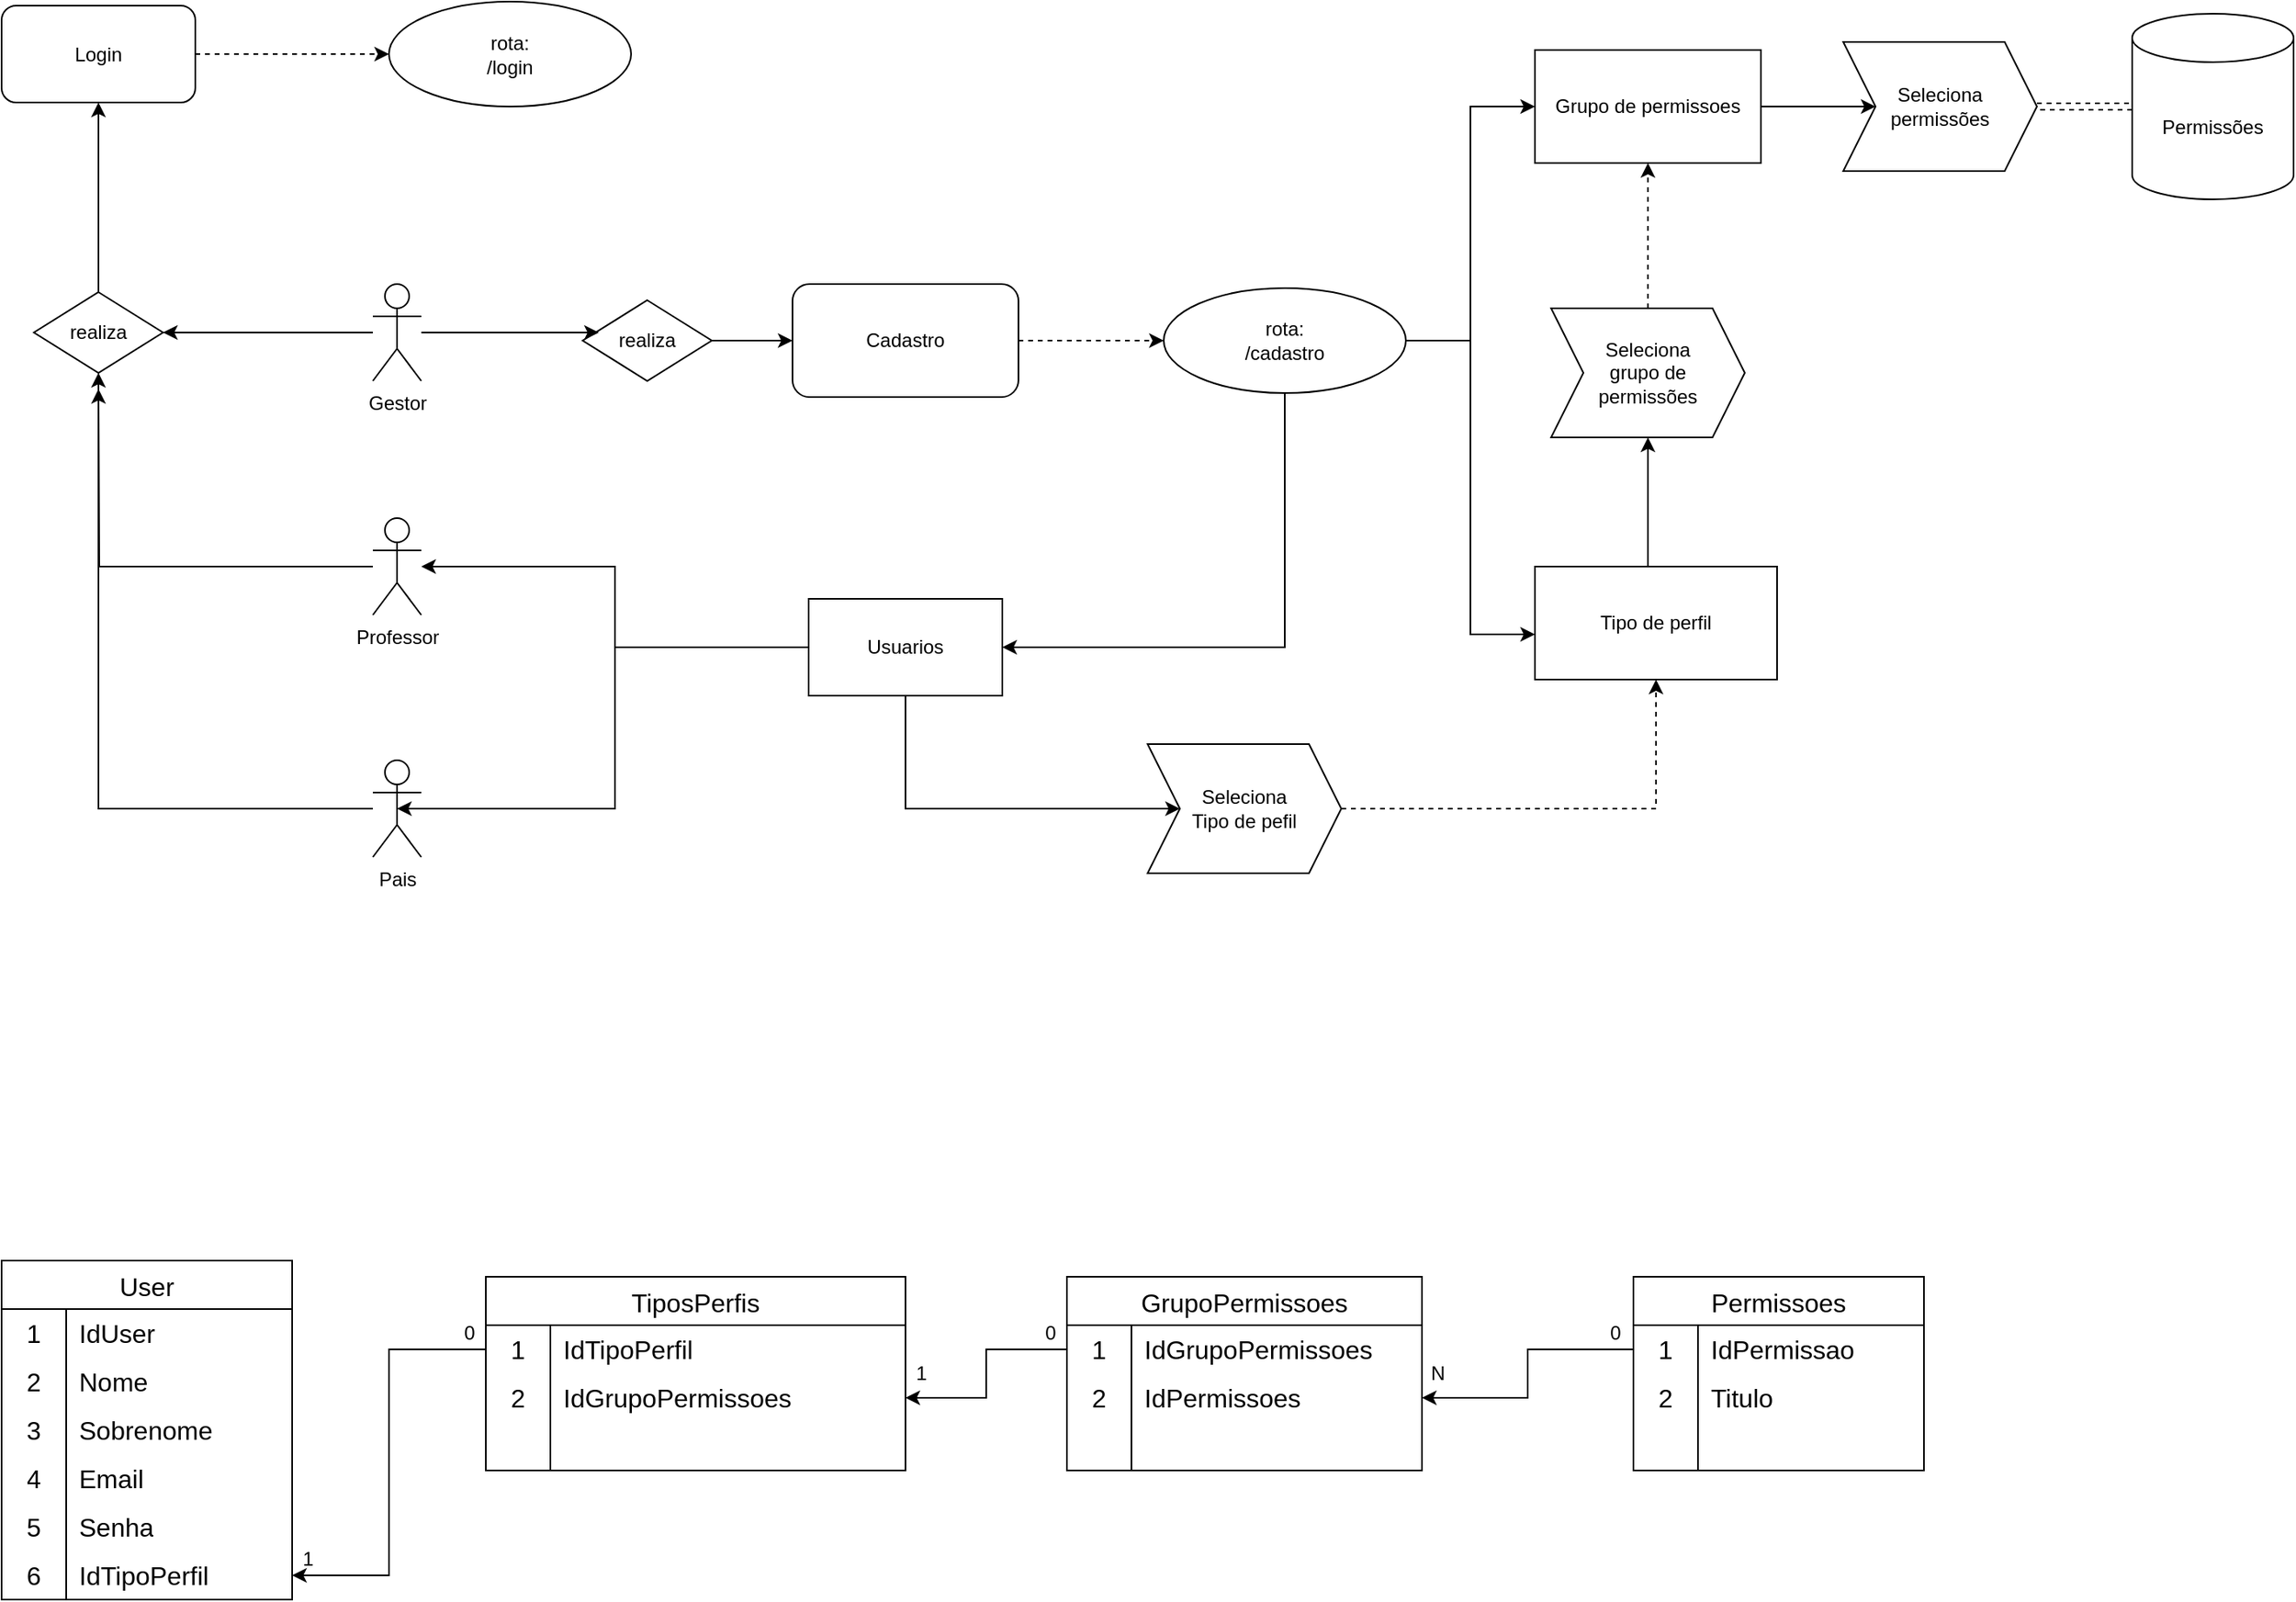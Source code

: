 <mxfile version="24.7.1" type="github">
  <diagram name="Página-1" id="xj9Nz4BdobfexnDPMyn_">
    <mxGraphModel dx="2963" dy="1103" grid="1" gridSize="10" guides="1" tooltips="1" connect="1" arrows="1" fold="1" page="1" pageScale="1" pageWidth="827" pageHeight="1169" math="0" shadow="0">
      <root>
        <mxCell id="0" />
        <mxCell id="1" parent="0" />
        <mxCell id="tCXFW3yMi8JAwFWYWV_s-47" style="edgeStyle=orthogonalEdgeStyle;rounded=0;orthogonalLoop=1;jettySize=auto;html=1;" edge="1" parent="1" source="tCXFW3yMi8JAwFWYWV_s-1">
          <mxGeometry relative="1" as="geometry">
            <mxPoint x="100" y="260" as="targetPoint" />
          </mxGeometry>
        </mxCell>
        <mxCell id="tCXFW3yMi8JAwFWYWV_s-1" value="Professor" style="shape=umlActor;verticalLabelPosition=bottom;verticalAlign=top;html=1;outlineConnect=0;" vertex="1" parent="1">
          <mxGeometry x="270" y="340" width="30" height="60" as="geometry" />
        </mxCell>
        <mxCell id="tCXFW3yMi8JAwFWYWV_s-48" style="edgeStyle=orthogonalEdgeStyle;rounded=0;orthogonalLoop=1;jettySize=auto;html=1;entryX=0.5;entryY=1;entryDx=0;entryDy=0;" edge="1" parent="1" source="tCXFW3yMi8JAwFWYWV_s-2" target="tCXFW3yMi8JAwFWYWV_s-29">
          <mxGeometry relative="1" as="geometry" />
        </mxCell>
        <mxCell id="tCXFW3yMi8JAwFWYWV_s-2" value="Pais" style="shape=umlActor;verticalLabelPosition=bottom;verticalAlign=top;html=1;outlineConnect=0;" vertex="1" parent="1">
          <mxGeometry x="270" y="490" width="30" height="60" as="geometry" />
        </mxCell>
        <mxCell id="tCXFW3yMi8JAwFWYWV_s-200" style="edgeStyle=orthogonalEdgeStyle;rounded=0;orthogonalLoop=1;jettySize=auto;html=1;entryX=0;entryY=0.5;entryDx=0;entryDy=0;dashed=1;" edge="1" parent="1" source="tCXFW3yMi8JAwFWYWV_s-4" target="tCXFW3yMi8JAwFWYWV_s-121">
          <mxGeometry relative="1" as="geometry" />
        </mxCell>
        <mxCell id="tCXFW3yMi8JAwFWYWV_s-4" value="Cadastro" style="rounded=1;whiteSpace=wrap;html=1;" vertex="1" parent="1">
          <mxGeometry x="530" y="195" width="140" height="70" as="geometry" />
        </mxCell>
        <mxCell id="tCXFW3yMi8JAwFWYWV_s-41" style="edgeStyle=orthogonalEdgeStyle;rounded=0;orthogonalLoop=1;jettySize=auto;html=1;entryX=1;entryY=0.5;entryDx=0;entryDy=0;" edge="1" parent="1" source="tCXFW3yMi8JAwFWYWV_s-5" target="tCXFW3yMi8JAwFWYWV_s-29">
          <mxGeometry relative="1" as="geometry" />
        </mxCell>
        <mxCell id="tCXFW3yMi8JAwFWYWV_s-5" value="Gestor" style="shape=umlActor;verticalLabelPosition=bottom;verticalAlign=top;html=1;outlineConnect=0;" vertex="1" parent="1">
          <mxGeometry x="270" y="195" width="30" height="60" as="geometry" />
        </mxCell>
        <mxCell id="tCXFW3yMi8JAwFWYWV_s-45" style="edgeStyle=orthogonalEdgeStyle;rounded=0;orthogonalLoop=1;jettySize=auto;html=1;" edge="1" parent="1" source="tCXFW3yMi8JAwFWYWV_s-7" target="tCXFW3yMi8JAwFWYWV_s-4">
          <mxGeometry relative="1" as="geometry" />
        </mxCell>
        <mxCell id="tCXFW3yMi8JAwFWYWV_s-7" value="realiza" style="rhombus;whiteSpace=wrap;html=1;" vertex="1" parent="1">
          <mxGeometry x="400" y="205" width="80" height="50" as="geometry" />
        </mxCell>
        <mxCell id="tCXFW3yMi8JAwFWYWV_s-126" style="edgeStyle=orthogonalEdgeStyle;rounded=0;orthogonalLoop=1;jettySize=auto;html=1;entryX=0;entryY=0.5;entryDx=0;entryDy=0;dashed=1;" edge="1" parent="1" source="tCXFW3yMi8JAwFWYWV_s-19" target="tCXFW3yMi8JAwFWYWV_s-125">
          <mxGeometry relative="1" as="geometry" />
        </mxCell>
        <mxCell id="tCXFW3yMi8JAwFWYWV_s-19" value="Login" style="rounded=1;whiteSpace=wrap;html=1;" vertex="1" parent="1">
          <mxGeometry x="40" y="22.5" width="120" height="60" as="geometry" />
        </mxCell>
        <mxCell id="tCXFW3yMi8JAwFWYWV_s-42" style="edgeStyle=orthogonalEdgeStyle;rounded=0;orthogonalLoop=1;jettySize=auto;html=1;entryX=0.5;entryY=1;entryDx=0;entryDy=0;" edge="1" parent="1" source="tCXFW3yMi8JAwFWYWV_s-29" target="tCXFW3yMi8JAwFWYWV_s-19">
          <mxGeometry relative="1" as="geometry" />
        </mxCell>
        <mxCell id="tCXFW3yMi8JAwFWYWV_s-29" value="realiza" style="rhombus;whiteSpace=wrap;html=1;" vertex="1" parent="1">
          <mxGeometry x="60" y="200" width="80" height="50" as="geometry" />
        </mxCell>
        <mxCell id="tCXFW3yMi8JAwFWYWV_s-37" style="edgeStyle=orthogonalEdgeStyle;rounded=0;orthogonalLoop=1;jettySize=auto;html=1;entryX=0.125;entryY=0.4;entryDx=0;entryDy=0;entryPerimeter=0;" edge="1" parent="1" source="tCXFW3yMi8JAwFWYWV_s-5" target="tCXFW3yMi8JAwFWYWV_s-7">
          <mxGeometry relative="1" as="geometry" />
        </mxCell>
        <mxCell id="tCXFW3yMi8JAwFWYWV_s-202" style="edgeStyle=orthogonalEdgeStyle;rounded=0;orthogonalLoop=1;jettySize=auto;html=1;entryX=1;entryY=0.5;entryDx=0;entryDy=0;" edge="1" parent="1" source="tCXFW3yMi8JAwFWYWV_s-121" target="tCXFW3yMi8JAwFWYWV_s-201">
          <mxGeometry relative="1" as="geometry">
            <Array as="points">
              <mxPoint x="835" y="420" />
            </Array>
          </mxGeometry>
        </mxCell>
        <mxCell id="tCXFW3yMi8JAwFWYWV_s-210" style="edgeStyle=orthogonalEdgeStyle;rounded=0;orthogonalLoop=1;jettySize=auto;html=1;entryX=0;entryY=0.5;entryDx=0;entryDy=0;" edge="1" parent="1" source="tCXFW3yMi8JAwFWYWV_s-121" target="tCXFW3yMi8JAwFWYWV_s-206">
          <mxGeometry relative="1" as="geometry" />
        </mxCell>
        <mxCell id="tCXFW3yMi8JAwFWYWV_s-121" value="&lt;div&gt;rota:&lt;/div&gt;&lt;div&gt;/cadastro&lt;/div&gt;" style="ellipse;whiteSpace=wrap;html=1;" vertex="1" parent="1">
          <mxGeometry x="760" y="197.5" width="150" height="65" as="geometry" />
        </mxCell>
        <mxCell id="tCXFW3yMi8JAwFWYWV_s-125" value="&lt;div&gt;rota:&lt;/div&gt;&lt;div&gt;/login&lt;/div&gt;" style="ellipse;whiteSpace=wrap;html=1;" vertex="1" parent="1">
          <mxGeometry x="280" y="20" width="150" height="65" as="geometry" />
        </mxCell>
        <mxCell id="tCXFW3yMi8JAwFWYWV_s-127" value="User" style="shape=table;startSize=30;container=1;collapsible=0;childLayout=tableLayout;fixedRows=1;rowLines=0;fontStyle=0;strokeColor=default;fontSize=16;" vertex="1" parent="1">
          <mxGeometry x="40" y="800" width="180" height="210" as="geometry" />
        </mxCell>
        <mxCell id="tCXFW3yMi8JAwFWYWV_s-128" value="" style="shape=tableRow;horizontal=0;startSize=0;swimlaneHead=0;swimlaneBody=0;top=0;left=0;bottom=0;right=0;collapsible=0;dropTarget=0;fillColor=none;points=[[0,0.5],[1,0.5]];portConstraint=eastwest;strokeColor=inherit;fontSize=16;" vertex="1" parent="tCXFW3yMi8JAwFWYWV_s-127">
          <mxGeometry y="30" width="180" height="30" as="geometry" />
        </mxCell>
        <mxCell id="tCXFW3yMi8JAwFWYWV_s-129" value="1" style="shape=partialRectangle;html=1;whiteSpace=wrap;connectable=0;fillColor=none;top=0;left=0;bottom=0;right=0;overflow=hidden;pointerEvents=1;strokeColor=inherit;fontSize=16;" vertex="1" parent="tCXFW3yMi8JAwFWYWV_s-128">
          <mxGeometry width="40" height="30" as="geometry">
            <mxRectangle width="40" height="30" as="alternateBounds" />
          </mxGeometry>
        </mxCell>
        <mxCell id="tCXFW3yMi8JAwFWYWV_s-130" value="IdUser" style="shape=partialRectangle;html=1;whiteSpace=wrap;connectable=0;fillColor=none;top=0;left=0;bottom=0;right=0;align=left;spacingLeft=6;overflow=hidden;strokeColor=inherit;fontSize=16;" vertex="1" parent="tCXFW3yMi8JAwFWYWV_s-128">
          <mxGeometry x="40" width="140" height="30" as="geometry">
            <mxRectangle width="140" height="30" as="alternateBounds" />
          </mxGeometry>
        </mxCell>
        <mxCell id="tCXFW3yMi8JAwFWYWV_s-182" value="" style="shape=tableRow;horizontal=0;startSize=0;swimlaneHead=0;swimlaneBody=0;top=0;left=0;bottom=0;right=0;collapsible=0;dropTarget=0;fillColor=none;points=[[0,0.5],[1,0.5]];portConstraint=eastwest;strokeColor=inherit;fontSize=16;" vertex="1" parent="tCXFW3yMi8JAwFWYWV_s-127">
          <mxGeometry y="60" width="180" height="30" as="geometry" />
        </mxCell>
        <mxCell id="tCXFW3yMi8JAwFWYWV_s-183" value="2" style="shape=partialRectangle;html=1;whiteSpace=wrap;connectable=0;fillColor=none;top=0;left=0;bottom=0;right=0;overflow=hidden;pointerEvents=1;strokeColor=inherit;fontSize=16;" vertex="1" parent="tCXFW3yMi8JAwFWYWV_s-182">
          <mxGeometry width="40" height="30" as="geometry">
            <mxRectangle width="40" height="30" as="alternateBounds" />
          </mxGeometry>
        </mxCell>
        <mxCell id="tCXFW3yMi8JAwFWYWV_s-184" value="Nome" style="shape=partialRectangle;html=1;whiteSpace=wrap;connectable=0;fillColor=none;top=0;left=0;bottom=0;right=0;align=left;spacingLeft=6;overflow=hidden;strokeColor=inherit;fontSize=16;" vertex="1" parent="tCXFW3yMi8JAwFWYWV_s-182">
          <mxGeometry x="40" width="140" height="30" as="geometry">
            <mxRectangle width="140" height="30" as="alternateBounds" />
          </mxGeometry>
        </mxCell>
        <mxCell id="tCXFW3yMi8JAwFWYWV_s-131" value="" style="shape=tableRow;horizontal=0;startSize=0;swimlaneHead=0;swimlaneBody=0;top=0;left=0;bottom=0;right=0;collapsible=0;dropTarget=0;fillColor=none;points=[[0,0.5],[1,0.5]];portConstraint=eastwest;strokeColor=inherit;fontSize=16;" vertex="1" parent="tCXFW3yMi8JAwFWYWV_s-127">
          <mxGeometry y="90" width="180" height="30" as="geometry" />
        </mxCell>
        <mxCell id="tCXFW3yMi8JAwFWYWV_s-132" value="3" style="shape=partialRectangle;html=1;whiteSpace=wrap;connectable=0;fillColor=none;top=0;left=0;bottom=0;right=0;overflow=hidden;strokeColor=inherit;fontSize=16;" vertex="1" parent="tCXFW3yMi8JAwFWYWV_s-131">
          <mxGeometry width="40" height="30" as="geometry">
            <mxRectangle width="40" height="30" as="alternateBounds" />
          </mxGeometry>
        </mxCell>
        <mxCell id="tCXFW3yMi8JAwFWYWV_s-133" value="Sobrenome" style="shape=partialRectangle;html=1;whiteSpace=wrap;connectable=0;fillColor=none;top=0;left=0;bottom=0;right=0;align=left;spacingLeft=6;overflow=hidden;strokeColor=inherit;fontSize=16;" vertex="1" parent="tCXFW3yMi8JAwFWYWV_s-131">
          <mxGeometry x="40" width="140" height="30" as="geometry">
            <mxRectangle width="140" height="30" as="alternateBounds" />
          </mxGeometry>
        </mxCell>
        <mxCell id="tCXFW3yMi8JAwFWYWV_s-134" value="" style="shape=tableRow;horizontal=0;startSize=0;swimlaneHead=0;swimlaneBody=0;top=0;left=0;bottom=0;right=0;collapsible=0;dropTarget=0;fillColor=none;points=[[0,0.5],[1,0.5]];portConstraint=eastwest;strokeColor=inherit;fontSize=16;" vertex="1" parent="tCXFW3yMi8JAwFWYWV_s-127">
          <mxGeometry y="120" width="180" height="30" as="geometry" />
        </mxCell>
        <mxCell id="tCXFW3yMi8JAwFWYWV_s-135" value="4" style="shape=partialRectangle;html=1;whiteSpace=wrap;connectable=0;fillColor=none;top=0;left=0;bottom=0;right=0;overflow=hidden;strokeColor=inherit;fontSize=16;" vertex="1" parent="tCXFW3yMi8JAwFWYWV_s-134">
          <mxGeometry width="40" height="30" as="geometry">
            <mxRectangle width="40" height="30" as="alternateBounds" />
          </mxGeometry>
        </mxCell>
        <mxCell id="tCXFW3yMi8JAwFWYWV_s-136" value="Email" style="shape=partialRectangle;html=1;whiteSpace=wrap;connectable=0;fillColor=none;top=0;left=0;bottom=0;right=0;align=left;spacingLeft=6;overflow=hidden;strokeColor=inherit;fontSize=16;" vertex="1" parent="tCXFW3yMi8JAwFWYWV_s-134">
          <mxGeometry x="40" width="140" height="30" as="geometry">
            <mxRectangle width="140" height="30" as="alternateBounds" />
          </mxGeometry>
        </mxCell>
        <mxCell id="tCXFW3yMi8JAwFWYWV_s-137" value="" style="shape=tableRow;horizontal=0;startSize=0;swimlaneHead=0;swimlaneBody=0;top=0;left=0;bottom=0;right=0;collapsible=0;dropTarget=0;fillColor=none;points=[[0,0.5],[1,0.5]];portConstraint=eastwest;strokeColor=inherit;fontSize=16;" vertex="1" parent="tCXFW3yMi8JAwFWYWV_s-127">
          <mxGeometry y="150" width="180" height="30" as="geometry" />
        </mxCell>
        <mxCell id="tCXFW3yMi8JAwFWYWV_s-138" value="5" style="shape=partialRectangle;html=1;whiteSpace=wrap;connectable=0;fillColor=none;top=0;left=0;bottom=0;right=0;overflow=hidden;strokeColor=inherit;fontSize=16;" vertex="1" parent="tCXFW3yMi8JAwFWYWV_s-137">
          <mxGeometry width="40" height="30" as="geometry">
            <mxRectangle width="40" height="30" as="alternateBounds" />
          </mxGeometry>
        </mxCell>
        <mxCell id="tCXFW3yMi8JAwFWYWV_s-139" value="Senha" style="shape=partialRectangle;html=1;whiteSpace=wrap;connectable=0;fillColor=none;top=0;left=0;bottom=0;right=0;align=left;spacingLeft=6;overflow=hidden;strokeColor=inherit;fontSize=16;" vertex="1" parent="tCXFW3yMi8JAwFWYWV_s-137">
          <mxGeometry x="40" width="140" height="30" as="geometry">
            <mxRectangle width="140" height="30" as="alternateBounds" />
          </mxGeometry>
        </mxCell>
        <mxCell id="tCXFW3yMi8JAwFWYWV_s-140" value="" style="shape=tableRow;horizontal=0;startSize=0;swimlaneHead=0;swimlaneBody=0;top=0;left=0;bottom=0;right=0;collapsible=0;dropTarget=0;fillColor=none;points=[[0,0.5],[1,0.5]];portConstraint=eastwest;strokeColor=inherit;fontSize=16;" vertex="1" parent="tCXFW3yMi8JAwFWYWV_s-127">
          <mxGeometry y="180" width="180" height="30" as="geometry" />
        </mxCell>
        <mxCell id="tCXFW3yMi8JAwFWYWV_s-141" value="6" style="shape=partialRectangle;html=1;whiteSpace=wrap;connectable=0;fillColor=none;top=0;left=0;bottom=0;right=0;overflow=hidden;strokeColor=inherit;fontSize=16;" vertex="1" parent="tCXFW3yMi8JAwFWYWV_s-140">
          <mxGeometry width="40" height="30" as="geometry">
            <mxRectangle width="40" height="30" as="alternateBounds" />
          </mxGeometry>
        </mxCell>
        <mxCell id="tCXFW3yMi8JAwFWYWV_s-142" value="IdTipoPerfil" style="shape=partialRectangle;html=1;whiteSpace=wrap;connectable=0;fillColor=none;top=0;left=0;bottom=0;right=0;align=left;spacingLeft=6;overflow=hidden;strokeColor=inherit;fontSize=16;" vertex="1" parent="tCXFW3yMi8JAwFWYWV_s-140">
          <mxGeometry x="40" width="140" height="30" as="geometry">
            <mxRectangle width="140" height="30" as="alternateBounds" />
          </mxGeometry>
        </mxCell>
        <mxCell id="tCXFW3yMi8JAwFWYWV_s-143" value="TiposPerfis" style="shape=table;startSize=30;container=1;collapsible=0;childLayout=tableLayout;fixedRows=1;rowLines=0;fontStyle=0;strokeColor=default;fontSize=16;" vertex="1" parent="1">
          <mxGeometry x="340" y="810" width="260" height="120" as="geometry" />
        </mxCell>
        <mxCell id="tCXFW3yMi8JAwFWYWV_s-144" value="" style="shape=tableRow;horizontal=0;startSize=0;swimlaneHead=0;swimlaneBody=0;top=0;left=0;bottom=0;right=0;collapsible=0;dropTarget=0;fillColor=none;points=[[0,0.5],[1,0.5]];portConstraint=eastwest;strokeColor=inherit;fontSize=16;" vertex="1" parent="tCXFW3yMi8JAwFWYWV_s-143">
          <mxGeometry y="30" width="260" height="30" as="geometry" />
        </mxCell>
        <mxCell id="tCXFW3yMi8JAwFWYWV_s-145" value="1" style="shape=partialRectangle;html=1;whiteSpace=wrap;connectable=0;fillColor=none;top=0;left=0;bottom=0;right=0;overflow=hidden;pointerEvents=1;strokeColor=inherit;fontSize=16;" vertex="1" parent="tCXFW3yMi8JAwFWYWV_s-144">
          <mxGeometry width="40" height="30" as="geometry">
            <mxRectangle width="40" height="30" as="alternateBounds" />
          </mxGeometry>
        </mxCell>
        <mxCell id="tCXFW3yMi8JAwFWYWV_s-146" value="IdTipoPerfil" style="shape=partialRectangle;html=1;whiteSpace=wrap;connectable=0;fillColor=none;top=0;left=0;bottom=0;right=0;align=left;spacingLeft=6;overflow=hidden;strokeColor=inherit;fontSize=16;" vertex="1" parent="tCXFW3yMi8JAwFWYWV_s-144">
          <mxGeometry x="40" width="220" height="30" as="geometry">
            <mxRectangle width="220" height="30" as="alternateBounds" />
          </mxGeometry>
        </mxCell>
        <mxCell id="tCXFW3yMi8JAwFWYWV_s-147" value="" style="shape=tableRow;horizontal=0;startSize=0;swimlaneHead=0;swimlaneBody=0;top=0;left=0;bottom=0;right=0;collapsible=0;dropTarget=0;fillColor=none;points=[[0,0.5],[1,0.5]];portConstraint=eastwest;strokeColor=inherit;fontSize=16;" vertex="1" parent="tCXFW3yMi8JAwFWYWV_s-143">
          <mxGeometry y="60" width="260" height="30" as="geometry" />
        </mxCell>
        <mxCell id="tCXFW3yMi8JAwFWYWV_s-148" value="2" style="shape=partialRectangle;html=1;whiteSpace=wrap;connectable=0;fillColor=none;top=0;left=0;bottom=0;right=0;overflow=hidden;strokeColor=inherit;fontSize=16;" vertex="1" parent="tCXFW3yMi8JAwFWYWV_s-147">
          <mxGeometry width="40" height="30" as="geometry">
            <mxRectangle width="40" height="30" as="alternateBounds" />
          </mxGeometry>
        </mxCell>
        <mxCell id="tCXFW3yMi8JAwFWYWV_s-149" value="IdGrupoPermissoes" style="shape=partialRectangle;html=1;whiteSpace=wrap;connectable=0;fillColor=none;top=0;left=0;bottom=0;right=0;align=left;spacingLeft=6;overflow=hidden;strokeColor=inherit;fontSize=16;" vertex="1" parent="tCXFW3yMi8JAwFWYWV_s-147">
          <mxGeometry x="40" width="220" height="30" as="geometry">
            <mxRectangle width="220" height="30" as="alternateBounds" />
          </mxGeometry>
        </mxCell>
        <mxCell id="tCXFW3yMi8JAwFWYWV_s-150" value="" style="shape=tableRow;horizontal=0;startSize=0;swimlaneHead=0;swimlaneBody=0;top=0;left=0;bottom=0;right=0;collapsible=0;dropTarget=0;fillColor=none;points=[[0,0.5],[1,0.5]];portConstraint=eastwest;strokeColor=inherit;fontSize=16;" vertex="1" parent="tCXFW3yMi8JAwFWYWV_s-143">
          <mxGeometry y="90" width="260" height="30" as="geometry" />
        </mxCell>
        <mxCell id="tCXFW3yMi8JAwFWYWV_s-151" value="" style="shape=partialRectangle;html=1;whiteSpace=wrap;connectable=0;fillColor=none;top=0;left=0;bottom=0;right=0;overflow=hidden;strokeColor=inherit;fontSize=16;" vertex="1" parent="tCXFW3yMi8JAwFWYWV_s-150">
          <mxGeometry width="40" height="30" as="geometry">
            <mxRectangle width="40" height="30" as="alternateBounds" />
          </mxGeometry>
        </mxCell>
        <mxCell id="tCXFW3yMi8JAwFWYWV_s-152" value="" style="shape=partialRectangle;html=1;whiteSpace=wrap;connectable=0;fillColor=none;top=0;left=0;bottom=0;right=0;align=left;spacingLeft=6;overflow=hidden;strokeColor=inherit;fontSize=16;" vertex="1" parent="tCXFW3yMi8JAwFWYWV_s-150">
          <mxGeometry x="40" width="220" height="30" as="geometry">
            <mxRectangle width="220" height="30" as="alternateBounds" />
          </mxGeometry>
        </mxCell>
        <mxCell id="tCXFW3yMi8JAwFWYWV_s-160" value="Permissoes" style="shape=table;startSize=30;container=1;collapsible=0;childLayout=tableLayout;fixedRows=1;rowLines=0;fontStyle=0;strokeColor=default;fontSize=16;" vertex="1" parent="1">
          <mxGeometry x="1051" y="810" width="180" height="120" as="geometry" />
        </mxCell>
        <mxCell id="tCXFW3yMi8JAwFWYWV_s-161" value="" style="shape=tableRow;horizontal=0;startSize=0;swimlaneHead=0;swimlaneBody=0;top=0;left=0;bottom=0;right=0;collapsible=0;dropTarget=0;fillColor=none;points=[[0,0.5],[1,0.5]];portConstraint=eastwest;strokeColor=inherit;fontSize=16;" vertex="1" parent="tCXFW3yMi8JAwFWYWV_s-160">
          <mxGeometry y="30" width="180" height="30" as="geometry" />
        </mxCell>
        <mxCell id="tCXFW3yMi8JAwFWYWV_s-162" value="1" style="shape=partialRectangle;html=1;whiteSpace=wrap;connectable=0;fillColor=none;top=0;left=0;bottom=0;right=0;overflow=hidden;pointerEvents=1;strokeColor=inherit;fontSize=16;" vertex="1" parent="tCXFW3yMi8JAwFWYWV_s-161">
          <mxGeometry width="40" height="30" as="geometry">
            <mxRectangle width="40" height="30" as="alternateBounds" />
          </mxGeometry>
        </mxCell>
        <mxCell id="tCXFW3yMi8JAwFWYWV_s-163" value="IdPermissao" style="shape=partialRectangle;html=1;whiteSpace=wrap;connectable=0;fillColor=none;top=0;left=0;bottom=0;right=0;align=left;spacingLeft=6;overflow=hidden;strokeColor=inherit;fontSize=16;" vertex="1" parent="tCXFW3yMi8JAwFWYWV_s-161">
          <mxGeometry x="40" width="140" height="30" as="geometry">
            <mxRectangle width="140" height="30" as="alternateBounds" />
          </mxGeometry>
        </mxCell>
        <mxCell id="tCXFW3yMi8JAwFWYWV_s-164" value="" style="shape=tableRow;horizontal=0;startSize=0;swimlaneHead=0;swimlaneBody=0;top=0;left=0;bottom=0;right=0;collapsible=0;dropTarget=0;fillColor=none;points=[[0,0.5],[1,0.5]];portConstraint=eastwest;strokeColor=inherit;fontSize=16;" vertex="1" parent="tCXFW3yMi8JAwFWYWV_s-160">
          <mxGeometry y="60" width="180" height="30" as="geometry" />
        </mxCell>
        <mxCell id="tCXFW3yMi8JAwFWYWV_s-165" value="2" style="shape=partialRectangle;html=1;whiteSpace=wrap;connectable=0;fillColor=none;top=0;left=0;bottom=0;right=0;overflow=hidden;strokeColor=inherit;fontSize=16;" vertex="1" parent="tCXFW3yMi8JAwFWYWV_s-164">
          <mxGeometry width="40" height="30" as="geometry">
            <mxRectangle width="40" height="30" as="alternateBounds" />
          </mxGeometry>
        </mxCell>
        <mxCell id="tCXFW3yMi8JAwFWYWV_s-166" value="&lt;div&gt;Titulo&lt;/div&gt;" style="shape=partialRectangle;html=1;whiteSpace=wrap;connectable=0;fillColor=none;top=0;left=0;bottom=0;right=0;align=left;spacingLeft=6;overflow=hidden;strokeColor=inherit;fontSize=16;" vertex="1" parent="tCXFW3yMi8JAwFWYWV_s-164">
          <mxGeometry x="40" width="140" height="30" as="geometry">
            <mxRectangle width="140" height="30" as="alternateBounds" />
          </mxGeometry>
        </mxCell>
        <mxCell id="tCXFW3yMi8JAwFWYWV_s-167" value="" style="shape=tableRow;horizontal=0;startSize=0;swimlaneHead=0;swimlaneBody=0;top=0;left=0;bottom=0;right=0;collapsible=0;dropTarget=0;fillColor=none;points=[[0,0.5],[1,0.5]];portConstraint=eastwest;strokeColor=inherit;fontSize=16;" vertex="1" parent="tCXFW3yMi8JAwFWYWV_s-160">
          <mxGeometry y="90" width="180" height="30" as="geometry" />
        </mxCell>
        <mxCell id="tCXFW3yMi8JAwFWYWV_s-168" value="" style="shape=partialRectangle;html=1;whiteSpace=wrap;connectable=0;fillColor=none;top=0;left=0;bottom=0;right=0;overflow=hidden;strokeColor=inherit;fontSize=16;" vertex="1" parent="tCXFW3yMi8JAwFWYWV_s-167">
          <mxGeometry width="40" height="30" as="geometry">
            <mxRectangle width="40" height="30" as="alternateBounds" />
          </mxGeometry>
        </mxCell>
        <mxCell id="tCXFW3yMi8JAwFWYWV_s-169" value="" style="shape=partialRectangle;html=1;whiteSpace=wrap;connectable=0;fillColor=none;top=0;left=0;bottom=0;right=0;align=left;spacingLeft=6;overflow=hidden;strokeColor=inherit;fontSize=16;" vertex="1" parent="tCXFW3yMi8JAwFWYWV_s-167">
          <mxGeometry x="40" width="140" height="30" as="geometry">
            <mxRectangle width="140" height="30" as="alternateBounds" />
          </mxGeometry>
        </mxCell>
        <mxCell id="tCXFW3yMi8JAwFWYWV_s-170" value="GrupoPermissoes" style="shape=table;startSize=30;container=1;collapsible=0;childLayout=tableLayout;fixedRows=1;rowLines=0;fontStyle=0;strokeColor=default;fontSize=16;" vertex="1" parent="1">
          <mxGeometry x="700" y="810" width="220" height="120" as="geometry" />
        </mxCell>
        <mxCell id="tCXFW3yMi8JAwFWYWV_s-171" value="" style="shape=tableRow;horizontal=0;startSize=0;swimlaneHead=0;swimlaneBody=0;top=0;left=0;bottom=0;right=0;collapsible=0;dropTarget=0;fillColor=none;points=[[0,0.5],[1,0.5]];portConstraint=eastwest;strokeColor=inherit;fontSize=16;" vertex="1" parent="tCXFW3yMi8JAwFWYWV_s-170">
          <mxGeometry y="30" width="220" height="30" as="geometry" />
        </mxCell>
        <mxCell id="tCXFW3yMi8JAwFWYWV_s-172" value="1" style="shape=partialRectangle;html=1;whiteSpace=wrap;connectable=0;fillColor=none;top=0;left=0;bottom=0;right=0;overflow=hidden;pointerEvents=1;strokeColor=inherit;fontSize=16;" vertex="1" parent="tCXFW3yMi8JAwFWYWV_s-171">
          <mxGeometry width="40" height="30" as="geometry">
            <mxRectangle width="40" height="30" as="alternateBounds" />
          </mxGeometry>
        </mxCell>
        <mxCell id="tCXFW3yMi8JAwFWYWV_s-173" value="IdGrupoPermissoes" style="shape=partialRectangle;html=1;whiteSpace=wrap;connectable=0;fillColor=none;top=0;left=0;bottom=0;right=0;align=left;spacingLeft=6;overflow=hidden;strokeColor=inherit;fontSize=16;" vertex="1" parent="tCXFW3yMi8JAwFWYWV_s-171">
          <mxGeometry x="40" width="180" height="30" as="geometry">
            <mxRectangle width="180" height="30" as="alternateBounds" />
          </mxGeometry>
        </mxCell>
        <mxCell id="tCXFW3yMi8JAwFWYWV_s-174" value="" style="shape=tableRow;horizontal=0;startSize=0;swimlaneHead=0;swimlaneBody=0;top=0;left=0;bottom=0;right=0;collapsible=0;dropTarget=0;fillColor=none;points=[[0,0.5],[1,0.5]];portConstraint=eastwest;strokeColor=inherit;fontSize=16;" vertex="1" parent="tCXFW3yMi8JAwFWYWV_s-170">
          <mxGeometry y="60" width="220" height="30" as="geometry" />
        </mxCell>
        <mxCell id="tCXFW3yMi8JAwFWYWV_s-175" value="2" style="shape=partialRectangle;html=1;whiteSpace=wrap;connectable=0;fillColor=none;top=0;left=0;bottom=0;right=0;overflow=hidden;strokeColor=inherit;fontSize=16;" vertex="1" parent="tCXFW3yMi8JAwFWYWV_s-174">
          <mxGeometry width="40" height="30" as="geometry">
            <mxRectangle width="40" height="30" as="alternateBounds" />
          </mxGeometry>
        </mxCell>
        <mxCell id="tCXFW3yMi8JAwFWYWV_s-176" value="IdPermissoes" style="shape=partialRectangle;html=1;whiteSpace=wrap;connectable=0;fillColor=none;top=0;left=0;bottom=0;right=0;align=left;spacingLeft=6;overflow=hidden;strokeColor=inherit;fontSize=16;" vertex="1" parent="tCXFW3yMi8JAwFWYWV_s-174">
          <mxGeometry x="40" width="180" height="30" as="geometry">
            <mxRectangle width="180" height="30" as="alternateBounds" />
          </mxGeometry>
        </mxCell>
        <mxCell id="tCXFW3yMi8JAwFWYWV_s-177" value="" style="shape=tableRow;horizontal=0;startSize=0;swimlaneHead=0;swimlaneBody=0;top=0;left=0;bottom=0;right=0;collapsible=0;dropTarget=0;fillColor=none;points=[[0,0.5],[1,0.5]];portConstraint=eastwest;strokeColor=inherit;fontSize=16;" vertex="1" parent="tCXFW3yMi8JAwFWYWV_s-170">
          <mxGeometry y="90" width="220" height="30" as="geometry" />
        </mxCell>
        <mxCell id="tCXFW3yMi8JAwFWYWV_s-178" value="" style="shape=partialRectangle;html=1;whiteSpace=wrap;connectable=0;fillColor=none;top=0;left=0;bottom=0;right=0;overflow=hidden;strokeColor=inherit;fontSize=16;" vertex="1" parent="tCXFW3yMi8JAwFWYWV_s-177">
          <mxGeometry width="40" height="30" as="geometry">
            <mxRectangle width="40" height="30" as="alternateBounds" />
          </mxGeometry>
        </mxCell>
        <mxCell id="tCXFW3yMi8JAwFWYWV_s-179" value="" style="shape=partialRectangle;html=1;whiteSpace=wrap;connectable=0;fillColor=none;top=0;left=0;bottom=0;right=0;align=left;spacingLeft=6;overflow=hidden;strokeColor=inherit;fontSize=16;" vertex="1" parent="tCXFW3yMi8JAwFWYWV_s-177">
          <mxGeometry x="40" width="180" height="30" as="geometry">
            <mxRectangle width="180" height="30" as="alternateBounds" />
          </mxGeometry>
        </mxCell>
        <mxCell id="tCXFW3yMi8JAwFWYWV_s-185" style="edgeStyle=orthogonalEdgeStyle;rounded=0;orthogonalLoop=1;jettySize=auto;html=1;entryX=1;entryY=0.5;entryDx=0;entryDy=0;" edge="1" parent="1" source="tCXFW3yMi8JAwFWYWV_s-144" target="tCXFW3yMi8JAwFWYWV_s-140">
          <mxGeometry relative="1" as="geometry" />
        </mxCell>
        <mxCell id="tCXFW3yMi8JAwFWYWV_s-186" style="edgeStyle=orthogonalEdgeStyle;rounded=0;orthogonalLoop=1;jettySize=auto;html=1;" edge="1" parent="1" source="tCXFW3yMi8JAwFWYWV_s-171" target="tCXFW3yMi8JAwFWYWV_s-147">
          <mxGeometry relative="1" as="geometry" />
        </mxCell>
        <mxCell id="tCXFW3yMi8JAwFWYWV_s-187" style="edgeStyle=orthogonalEdgeStyle;rounded=0;orthogonalLoop=1;jettySize=auto;html=1;entryX=1;entryY=0.5;entryDx=0;entryDy=0;" edge="1" parent="1" source="tCXFW3yMi8JAwFWYWV_s-161" target="tCXFW3yMi8JAwFWYWV_s-174">
          <mxGeometry relative="1" as="geometry" />
        </mxCell>
        <mxCell id="tCXFW3yMi8JAwFWYWV_s-189" value="1" style="text;html=1;align=center;verticalAlign=middle;whiteSpace=wrap;rounded=0;" vertex="1" parent="1">
          <mxGeometry x="200" y="970" width="60" height="30" as="geometry" />
        </mxCell>
        <mxCell id="tCXFW3yMi8JAwFWYWV_s-191" value="0" style="text;html=1;align=center;verticalAlign=middle;whiteSpace=wrap;rounded=0;" vertex="1" parent="1">
          <mxGeometry x="300" y="830" width="60" height="30" as="geometry" />
        </mxCell>
        <mxCell id="tCXFW3yMi8JAwFWYWV_s-192" value="1" style="text;html=1;align=center;verticalAlign=middle;whiteSpace=wrap;rounded=0;" vertex="1" parent="1">
          <mxGeometry x="580" y="855" width="60" height="30" as="geometry" />
        </mxCell>
        <mxCell id="tCXFW3yMi8JAwFWYWV_s-193" value="0" style="text;html=1;align=center;verticalAlign=middle;whiteSpace=wrap;rounded=0;" vertex="1" parent="1">
          <mxGeometry x="660" y="830" width="60" height="30" as="geometry" />
        </mxCell>
        <mxCell id="tCXFW3yMi8JAwFWYWV_s-195" value="N" style="text;html=1;align=center;verticalAlign=middle;whiteSpace=wrap;rounded=0;" vertex="1" parent="1">
          <mxGeometry x="900" y="855" width="60" height="30" as="geometry" />
        </mxCell>
        <mxCell id="tCXFW3yMi8JAwFWYWV_s-196" value="0" style="text;html=1;align=center;verticalAlign=middle;whiteSpace=wrap;rounded=0;" vertex="1" parent="1">
          <mxGeometry x="1010" y="830" width="60" height="30" as="geometry" />
        </mxCell>
        <mxCell id="tCXFW3yMi8JAwFWYWV_s-203" style="edgeStyle=orthogonalEdgeStyle;rounded=0;orthogonalLoop=1;jettySize=auto;html=1;" edge="1" parent="1" source="tCXFW3yMi8JAwFWYWV_s-201" target="tCXFW3yMi8JAwFWYWV_s-1">
          <mxGeometry relative="1" as="geometry" />
        </mxCell>
        <mxCell id="tCXFW3yMi8JAwFWYWV_s-218" style="edgeStyle=orthogonalEdgeStyle;rounded=0;orthogonalLoop=1;jettySize=auto;html=1;entryX=0;entryY=0.5;entryDx=0;entryDy=0;" edge="1" parent="1" source="tCXFW3yMi8JAwFWYWV_s-201" target="tCXFW3yMi8JAwFWYWV_s-217">
          <mxGeometry relative="1" as="geometry">
            <Array as="points">
              <mxPoint x="600" y="520" />
            </Array>
          </mxGeometry>
        </mxCell>
        <mxCell id="tCXFW3yMi8JAwFWYWV_s-201" value="Usuarios" style="rounded=0;whiteSpace=wrap;html=1;" vertex="1" parent="1">
          <mxGeometry x="540" y="390" width="120" height="60" as="geometry" />
        </mxCell>
        <mxCell id="tCXFW3yMi8JAwFWYWV_s-204" style="edgeStyle=orthogonalEdgeStyle;rounded=0;orthogonalLoop=1;jettySize=auto;html=1;entryX=0.5;entryY=0.5;entryDx=0;entryDy=0;entryPerimeter=0;" edge="1" parent="1" source="tCXFW3yMi8JAwFWYWV_s-201" target="tCXFW3yMi8JAwFWYWV_s-2">
          <mxGeometry relative="1" as="geometry">
            <Array as="points">
              <mxPoint x="420" y="420" />
              <mxPoint x="420" y="520" />
            </Array>
          </mxGeometry>
        </mxCell>
        <mxCell id="tCXFW3yMi8JAwFWYWV_s-215" style="edgeStyle=orthogonalEdgeStyle;rounded=0;orthogonalLoop=1;jettySize=auto;html=1;entryX=0.5;entryY=1;entryDx=0;entryDy=0;" edge="1" parent="1" source="tCXFW3yMi8JAwFWYWV_s-205" target="tCXFW3yMi8JAwFWYWV_s-214">
          <mxGeometry relative="1" as="geometry">
            <Array as="points">
              <mxPoint x="1060" y="350" />
              <mxPoint x="1060" y="350" />
            </Array>
          </mxGeometry>
        </mxCell>
        <mxCell id="tCXFW3yMi8JAwFWYWV_s-205" value="Tipo de perfil" style="rounded=0;whiteSpace=wrap;html=1;" vertex="1" parent="1">
          <mxGeometry x="990" y="370" width="150" height="70" as="geometry" />
        </mxCell>
        <mxCell id="tCXFW3yMi8JAwFWYWV_s-212" style="edgeStyle=orthogonalEdgeStyle;rounded=0;orthogonalLoop=1;jettySize=auto;html=1;entryX=0;entryY=0.5;entryDx=0;entryDy=0;" edge="1" parent="1" source="tCXFW3yMi8JAwFWYWV_s-206" target="tCXFW3yMi8JAwFWYWV_s-211">
          <mxGeometry relative="1" as="geometry" />
        </mxCell>
        <mxCell id="tCXFW3yMi8JAwFWYWV_s-206" value="Grupo de permissoes" style="rounded=0;whiteSpace=wrap;html=1;" vertex="1" parent="1">
          <mxGeometry x="990" y="50" width="140" height="70" as="geometry" />
        </mxCell>
        <mxCell id="tCXFW3yMi8JAwFWYWV_s-208" value="Permissões" style="shape=cylinder3;whiteSpace=wrap;html=1;boundedLbl=1;backgroundOutline=1;size=15;" vertex="1" parent="1">
          <mxGeometry x="1360" y="27.5" width="100" height="115" as="geometry" />
        </mxCell>
        <mxCell id="tCXFW3yMi8JAwFWYWV_s-209" style="edgeStyle=orthogonalEdgeStyle;rounded=0;orthogonalLoop=1;jettySize=auto;html=1;entryX=0;entryY=0.6;entryDx=0;entryDy=0;entryPerimeter=0;" edge="1" parent="1" source="tCXFW3yMi8JAwFWYWV_s-121" target="tCXFW3yMi8JAwFWYWV_s-205">
          <mxGeometry relative="1" as="geometry" />
        </mxCell>
        <mxCell id="tCXFW3yMi8JAwFWYWV_s-211" value="Seleciona&lt;div&gt;permissões&lt;/div&gt;" style="shape=step;perimeter=stepPerimeter;whiteSpace=wrap;html=1;fixedSize=1;" vertex="1" parent="1">
          <mxGeometry x="1181" y="45" width="120" height="80" as="geometry" />
        </mxCell>
        <mxCell id="tCXFW3yMi8JAwFWYWV_s-213" style="edgeStyle=orthogonalEdgeStyle;rounded=0;orthogonalLoop=1;jettySize=auto;html=1;entryX=0;entryY=0.5;entryDx=0;entryDy=0;entryPerimeter=0;shape=link;dashed=1;" edge="1" parent="1" source="tCXFW3yMi8JAwFWYWV_s-211" target="tCXFW3yMi8JAwFWYWV_s-208">
          <mxGeometry relative="1" as="geometry" />
        </mxCell>
        <mxCell id="tCXFW3yMi8JAwFWYWV_s-216" style="edgeStyle=orthogonalEdgeStyle;rounded=0;orthogonalLoop=1;jettySize=auto;html=1;entryX=0.5;entryY=1;entryDx=0;entryDy=0;dashed=1;" edge="1" parent="1" source="tCXFW3yMi8JAwFWYWV_s-214" target="tCXFW3yMi8JAwFWYWV_s-206">
          <mxGeometry relative="1" as="geometry" />
        </mxCell>
        <mxCell id="tCXFW3yMi8JAwFWYWV_s-214" value="Seleciona&lt;div&gt;grupo de&lt;/div&gt;&lt;div&gt;permissões&lt;/div&gt;" style="shape=step;perimeter=stepPerimeter;whiteSpace=wrap;html=1;fixedSize=1;" vertex="1" parent="1">
          <mxGeometry x="1000" y="210" width="120" height="80" as="geometry" />
        </mxCell>
        <mxCell id="tCXFW3yMi8JAwFWYWV_s-219" style="edgeStyle=orthogonalEdgeStyle;rounded=0;orthogonalLoop=1;jettySize=auto;html=1;entryX=0.5;entryY=1;entryDx=0;entryDy=0;dashed=1;" edge="1" parent="1" source="tCXFW3yMi8JAwFWYWV_s-217" target="tCXFW3yMi8JAwFWYWV_s-205">
          <mxGeometry relative="1" as="geometry" />
        </mxCell>
        <mxCell id="tCXFW3yMi8JAwFWYWV_s-217" value="Seleciona&lt;div&gt;Tipo de pefil&lt;/div&gt;" style="shape=step;perimeter=stepPerimeter;whiteSpace=wrap;html=1;fixedSize=1;" vertex="1" parent="1">
          <mxGeometry x="750" y="480" width="120" height="80" as="geometry" />
        </mxCell>
      </root>
    </mxGraphModel>
  </diagram>
</mxfile>

